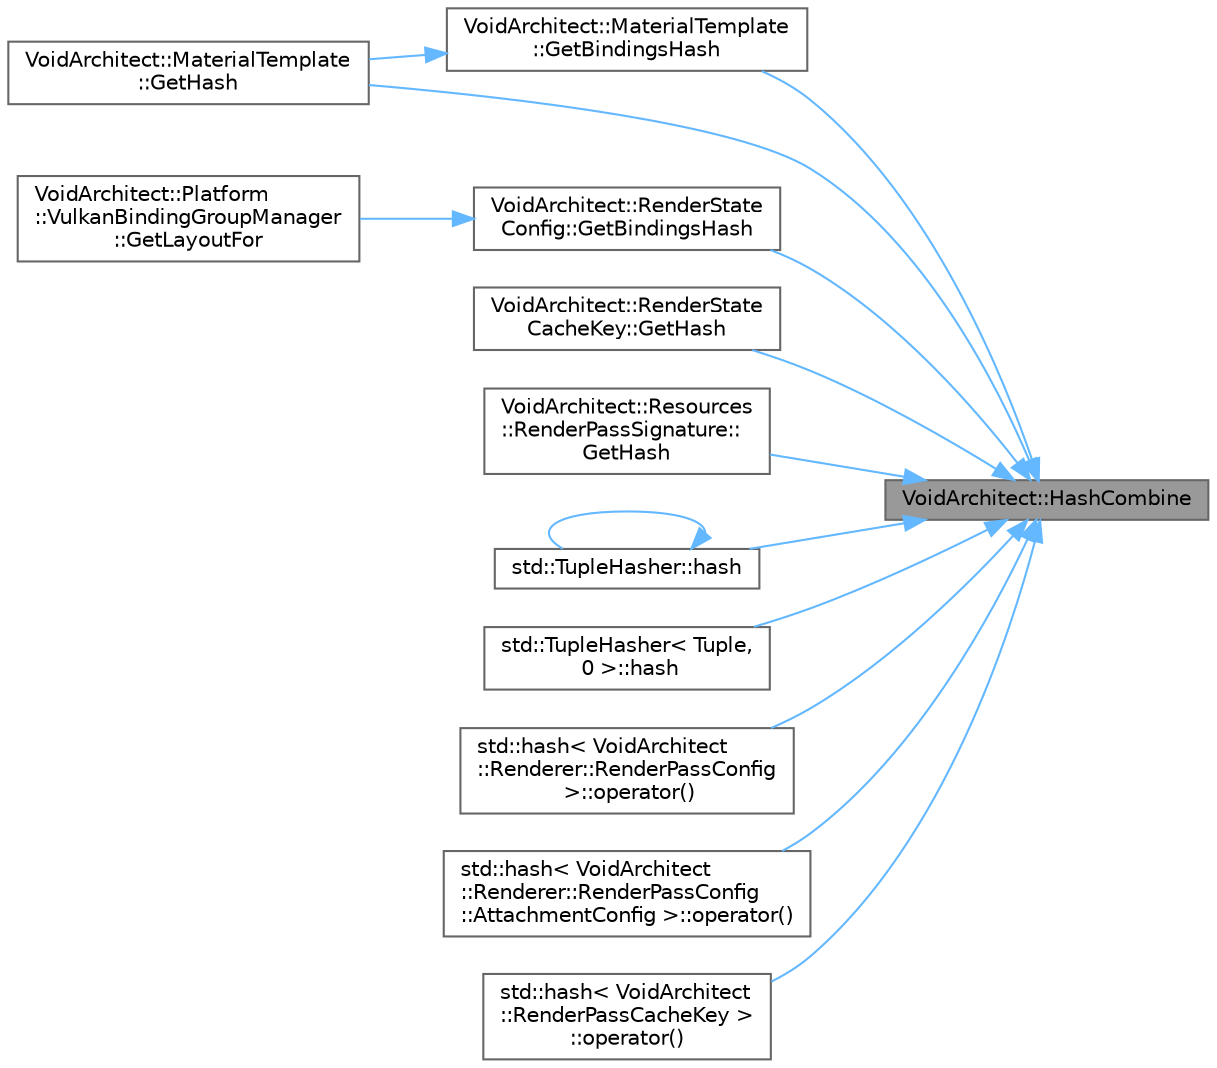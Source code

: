digraph "VoidArchitect::HashCombine"
{
 // LATEX_PDF_SIZE
  bgcolor="transparent";
  edge [fontname=Helvetica,fontsize=10,labelfontname=Helvetica,labelfontsize=10];
  node [fontname=Helvetica,fontsize=10,shape=box,height=0.2,width=0.4];
  rankdir="RL";
  Node1 [id="Node000001",label="VoidArchitect::HashCombine",height=0.2,width=0.4,color="gray40", fillcolor="grey60", style="filled", fontcolor="black",tooltip=" "];
  Node1 -> Node2 [id="edge1_Node000001_Node000002",dir="back",color="steelblue1",style="solid",tooltip=" "];
  Node2 [id="Node000002",label="VoidArchitect::MaterialTemplate\l::GetBindingsHash",height=0.2,width=0.4,color="grey40", fillcolor="white", style="filled",URL="$struct_void_architect_1_1_material_template.html#ad458f24fee51e83c2e0c1d8d363f07a3",tooltip=" "];
  Node2 -> Node3 [id="edge2_Node000002_Node000003",dir="back",color="steelblue1",style="solid",tooltip=" "];
  Node3 [id="Node000003",label="VoidArchitect::MaterialTemplate\l::GetHash",height=0.2,width=0.4,color="grey40", fillcolor="white", style="filled",URL="$struct_void_architect_1_1_material_template.html#a94aae02a79f7504cf5495e3aab843461",tooltip=" "];
  Node1 -> Node4 [id="edge3_Node000001_Node000004",dir="back",color="steelblue1",style="solid",tooltip=" "];
  Node4 [id="Node000004",label="VoidArchitect::RenderState\lConfig::GetBindingsHash",height=0.2,width=0.4,color="grey40", fillcolor="white", style="filled",URL="$struct_void_architect_1_1_render_state_config.html#a30d2e0542982559dc3ecbb4b0ac20004",tooltip=" "];
  Node4 -> Node5 [id="edge4_Node000004_Node000005",dir="back",color="steelblue1",style="solid",tooltip=" "];
  Node5 [id="Node000005",label="VoidArchitect::Platform\l::VulkanBindingGroupManager\l::GetLayoutFor",height=0.2,width=0.4,color="grey40", fillcolor="white", style="filled",URL="$class_void_architect_1_1_platform_1_1_vulkan_binding_group_manager.html#a7e6f411c0e34775834ddcf7c79ae3f8e",tooltip=" "];
  Node1 -> Node3 [id="edge5_Node000001_Node000003",dir="back",color="steelblue1",style="solid",tooltip=" "];
  Node1 -> Node6 [id="edge6_Node000001_Node000006",dir="back",color="steelblue1",style="solid",tooltip=" "];
  Node6 [id="Node000006",label="VoidArchitect::RenderState\lCacheKey::GetHash",height=0.2,width=0.4,color="grey40", fillcolor="white", style="filled",URL="$struct_void_architect_1_1_render_state_cache_key.html#ae0eb606829b548e99b53824019eba5fc",tooltip=" "];
  Node1 -> Node7 [id="edge7_Node000001_Node000007",dir="back",color="steelblue1",style="solid",tooltip=" "];
  Node7 [id="Node000007",label="VoidArchitect::Resources\l::RenderPassSignature::\lGetHash",height=0.2,width=0.4,color="grey40", fillcolor="white", style="filled",URL="$struct_void_architect_1_1_resources_1_1_render_pass_signature.html#a7b68ca1b53490bc02a016b41906661da",tooltip=" "];
  Node1 -> Node8 [id="edge8_Node000001_Node000008",dir="back",color="steelblue1",style="solid",tooltip=" "];
  Node8 [id="Node000008",label="std::TupleHasher::hash",height=0.2,width=0.4,color="grey40", fillcolor="white", style="filled",URL="$structstd_1_1_tuple_hasher.html#a86d50e8e1ce74c75ef828c0a97118ffb",tooltip=" "];
  Node8 -> Node8 [id="edge9_Node000008_Node000008",dir="back",color="steelblue1",style="solid",tooltip=" "];
  Node1 -> Node9 [id="edge10_Node000001_Node000009",dir="back",color="steelblue1",style="solid",tooltip=" "];
  Node9 [id="Node000009",label="std::TupleHasher\< Tuple,\l 0 \>::hash",height=0.2,width=0.4,color="grey40", fillcolor="white", style="filled",URL="$structstd_1_1_tuple_hasher_3_01_tuple_00_010_01_4.html#af3091d70c041272878b3f408278a813f",tooltip=" "];
  Node1 -> Node10 [id="edge11_Node000001_Node000010",dir="back",color="steelblue1",style="solid",tooltip=" "];
  Node10 [id="Node000010",label="std::hash\< VoidArchitect\l::Renderer::RenderPassConfig\l \>::operator()",height=0.2,width=0.4,color="grey40", fillcolor="white", style="filled",URL="$structstd_1_1hash_3_01_void_architect_1_1_renderer_1_1_render_pass_config_01_4.html#a75df3225ba33a2cc98c14148dda51cca",tooltip=" "];
  Node1 -> Node11 [id="edge12_Node000001_Node000011",dir="back",color="steelblue1",style="solid",tooltip=" "];
  Node11 [id="Node000011",label="std::hash\< VoidArchitect\l::Renderer::RenderPassConfig\l::AttachmentConfig \>::operator()",height=0.2,width=0.4,color="grey40", fillcolor="white", style="filled",URL="$structstd_1_1hash_3_01_void_architect_1_1_renderer_1_1_render_pass_config_1_1_attachment_config_01_4.html#a4b7a505dd991678782955b2151ceb507",tooltip=" "];
  Node1 -> Node12 [id="edge13_Node000001_Node000012",dir="back",color="steelblue1",style="solid",tooltip=" "];
  Node12 [id="Node000012",label="std::hash\< VoidArchitect\l::RenderPassCacheKey \>\l::operator()",height=0.2,width=0.4,color="grey40", fillcolor="white", style="filled",URL="$structstd_1_1hash_3_01_void_architect_1_1_render_pass_cache_key_01_4.html#a0dd8265ae57c4231a07c866bec6f540e",tooltip=" "];
}
